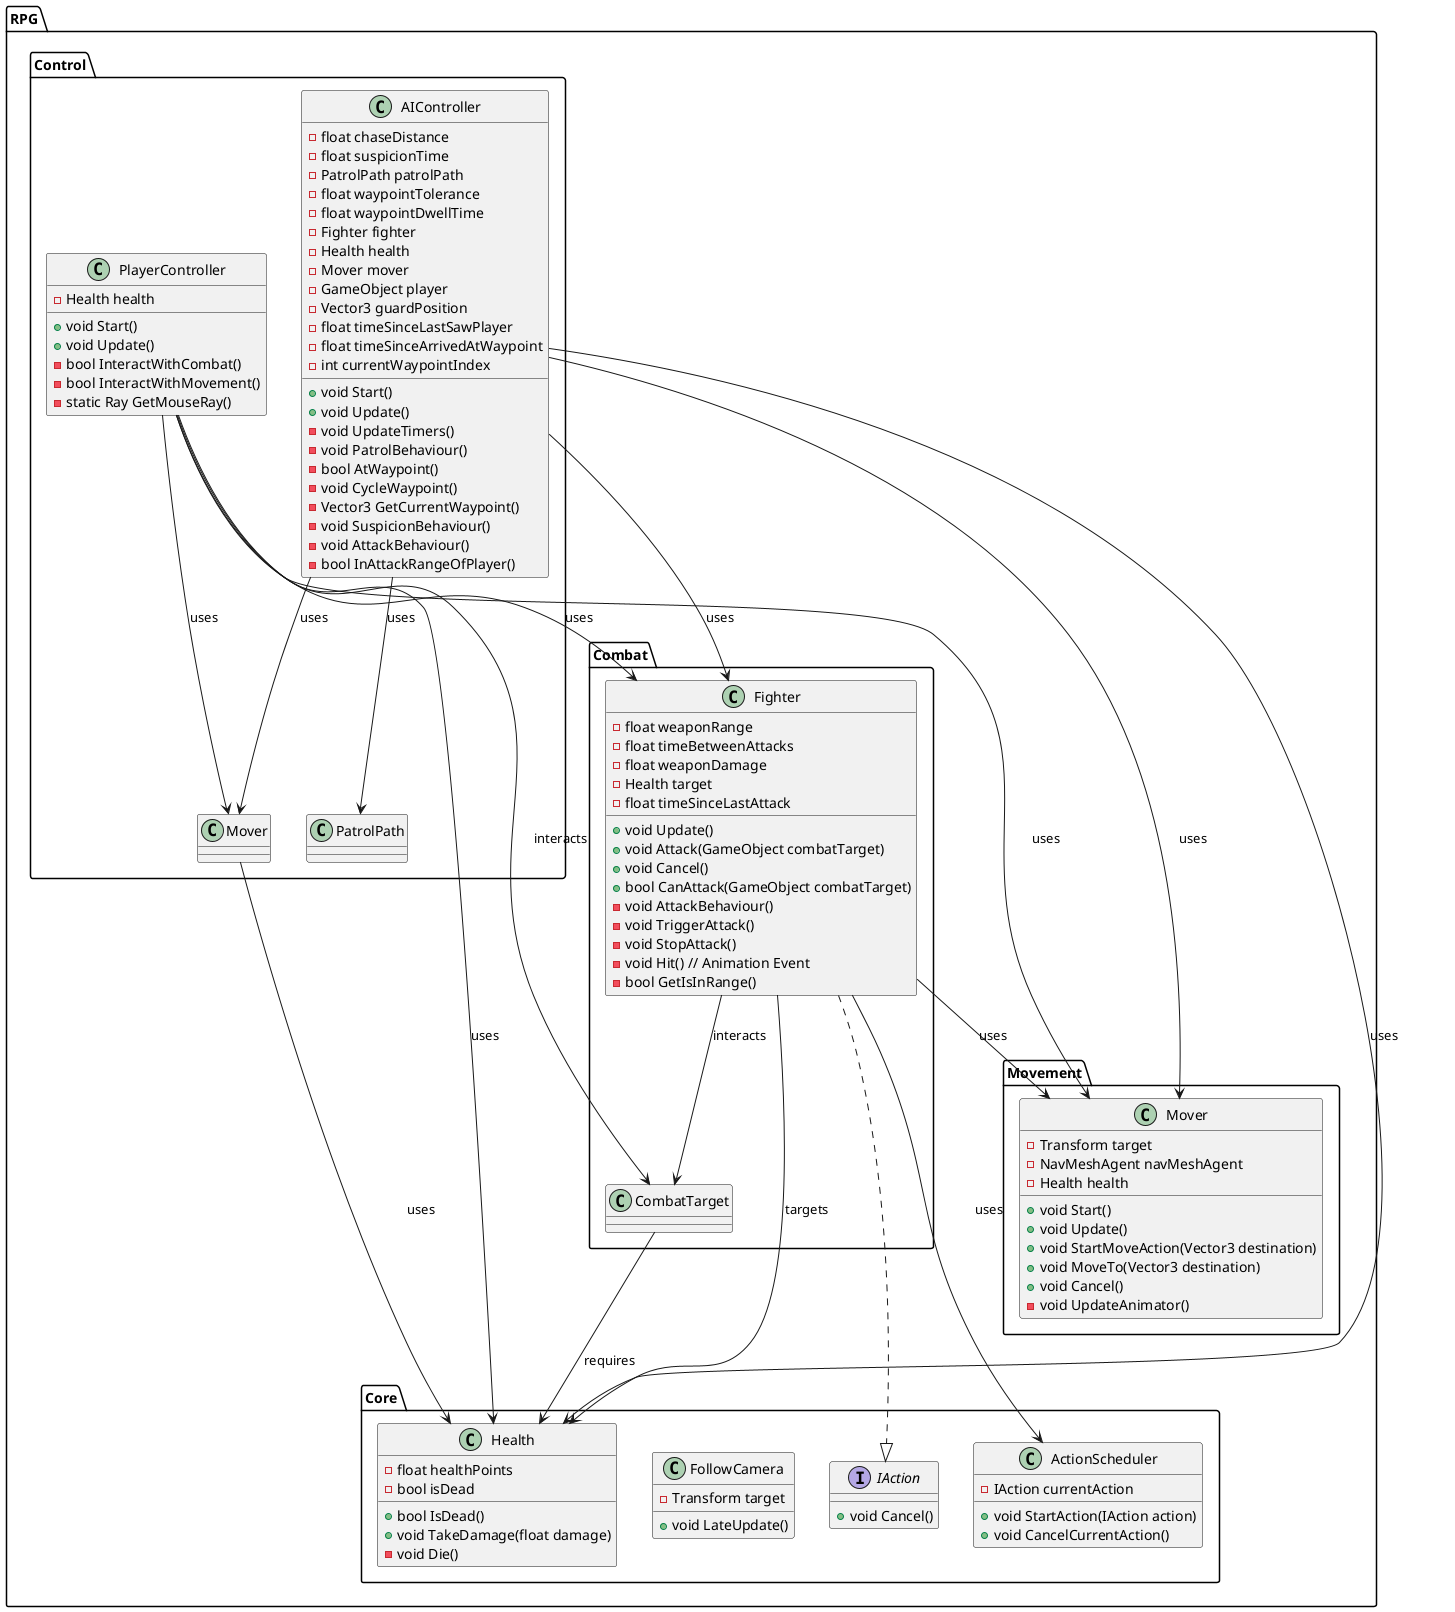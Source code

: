 @startuml RPG
namespace RPG.Combat {
    class Fighter {
        -float weaponRange
        -float timeBetweenAttacks
        -float weaponDamage
        -Health target
        -float timeSinceLastAttack
        +void Update()
        +void Attack(GameObject combatTarget)
        +void Cancel()
        +bool CanAttack(GameObject combatTarget)
        -void AttackBehaviour()
        -void TriggerAttack()
        -void StopAttack()
        -void Hit() // Animation Event
        -bool GetIsInRange()
    }

    class CombatTarget {
    }

    Fighter --> CombatTarget : interacts
}

namespace RPG.Control {
    class PlayerController {
        -Health health
        +void Start()
        +void Update()
        -bool InteractWithCombat()
        -bool InteractWithMovement()
        -static Ray GetMouseRay()
    }

    class AIController {
        -float chaseDistance
        -float suspicionTime
        -PatrolPath patrolPath
        -float waypointTolerance
        -float waypointDwellTime
        -Fighter fighter
        -Health health
        -Mover mover
        -GameObject player
        -Vector3 guardPosition
        -float timeSinceLastSawPlayer
        -float timeSinceArrivedAtWaypoint
        -int currentWaypointIndex
        +void Start()
        +void Update()
        -void UpdateTimers()
        -void PatrolBehaviour()
        -bool AtWaypoint()
        -void CycleWaypoint()
        -Vector3 GetCurrentWaypoint()
        -void SuspicionBehaviour()
        -void AttackBehaviour()
        -bool InAttackRangeOfPlayer()
    }

    PlayerController --> Fighter : uses
    PlayerController --> Mover : uses
    PlayerController --> CombatTarget : interacts
    AIController --> Fighter : uses
    AIController --> Mover : uses
    AIController --> PatrolPath : uses
}

namespace RPG.Core {
    interface IAction {
        +void Cancel()
    }
    class ActionScheduler {
        -IAction currentAction
        +void StartAction(IAction action)
        +void CancelCurrentAction()
    }
    class FollowCamera {
        -Transform target
        +void LateUpdate()
    }
    class Health {
        -float healthPoints
        -bool isDead
        +bool IsDead()
        +void TakeDamage(float damage)
        -void Die()
    }
    Fighter --> Health : targets
    CombatTarget --> Health : requires
    PlayerController --> Health : uses
    AIController --> Health : uses
    Mover --> Health : uses
    Fighter ..|> IAction
    Fighter --> ActionScheduler : uses
}

namespace RPG.Movement {
    class Mover {
        -Transform target
        -NavMeshAgent navMeshAgent
        -Health health
        +void Start()
        +void Update()
        +void StartMoveAction(Vector3 destination)
        +void MoveTo(Vector3 destination)
        +void Cancel()
        -void UpdateAnimator()
    }
    Fighter --> Mover : uses
    PlayerController --> Mover : uses
    AIController --> Mover : uses
}
@enduml
